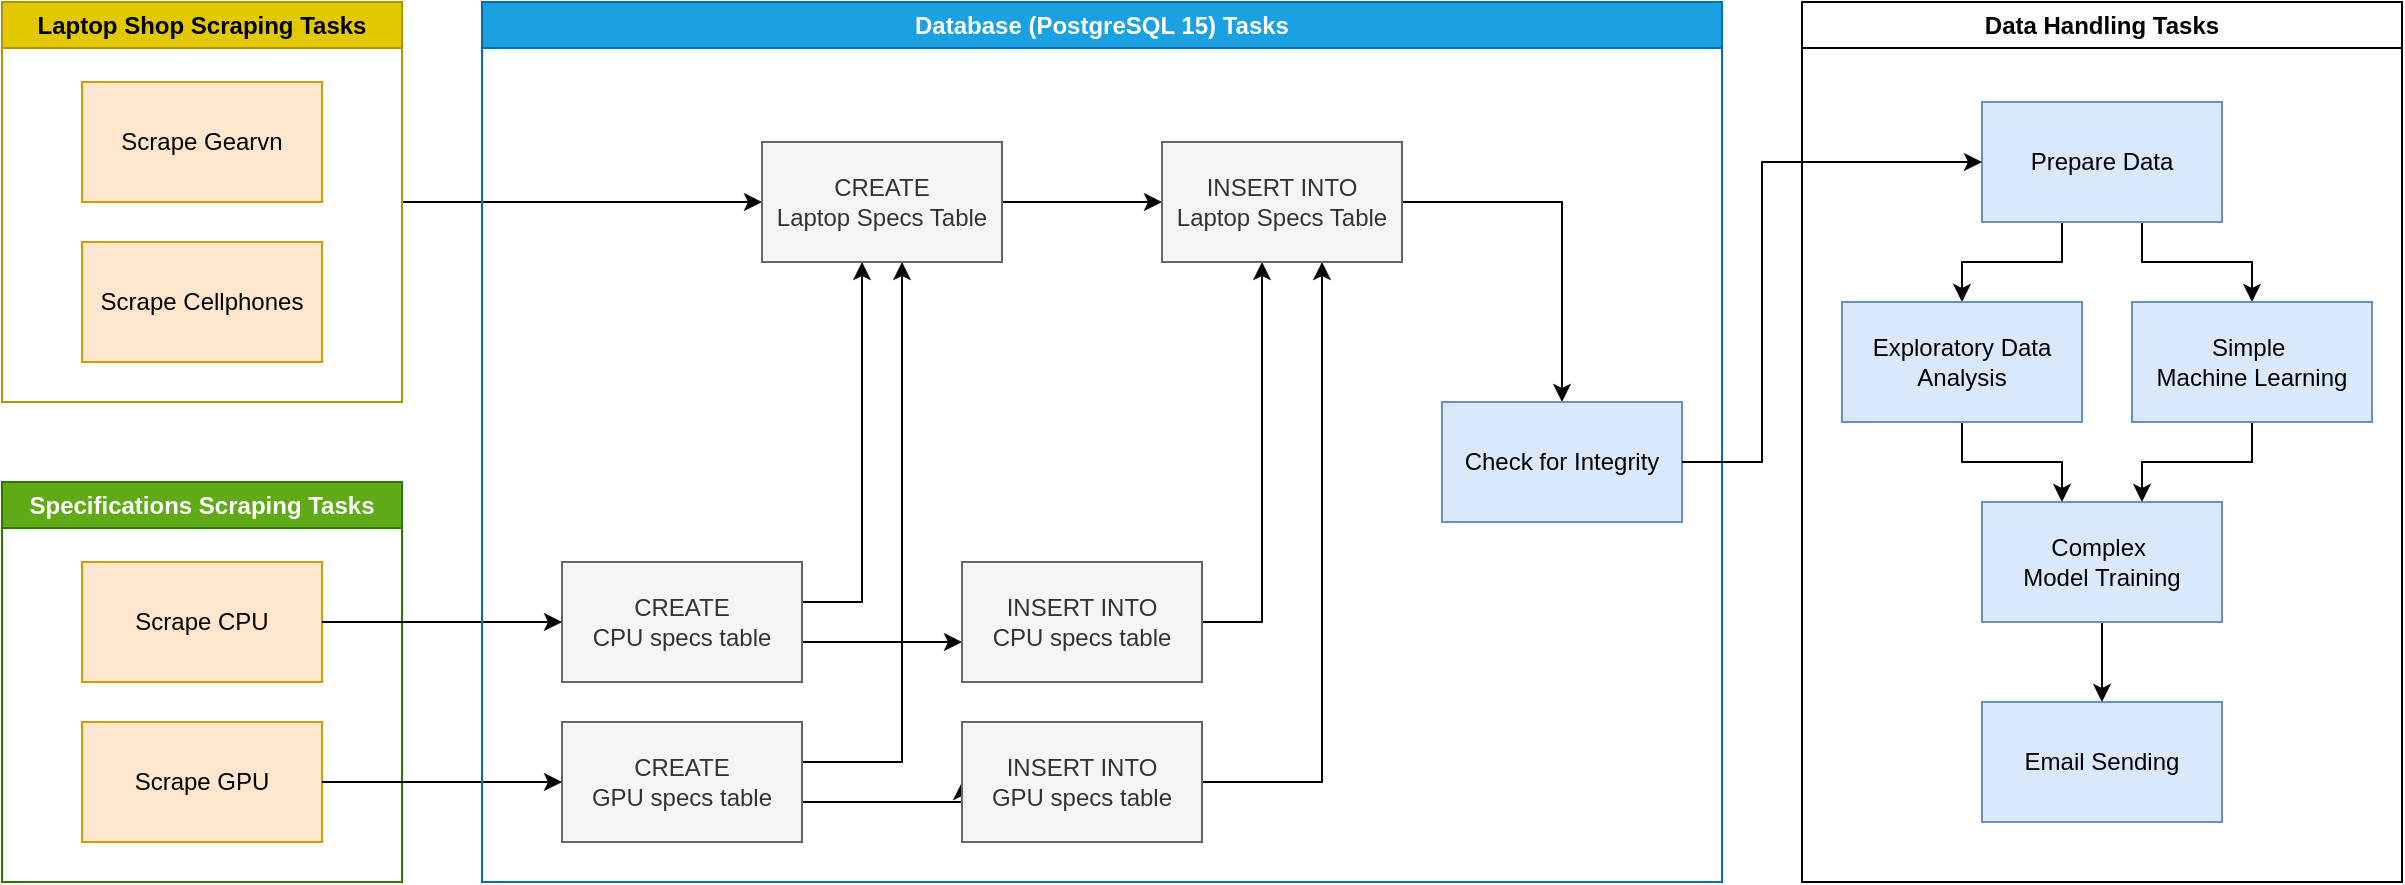 <mxfile version="24.8.3">
  <diagram name="Page-1" id="UADYp8xXtHOBZmsjlVj8">
    <mxGraphModel dx="1478" dy="890" grid="1" gridSize="10" guides="1" tooltips="1" connect="1" arrows="1" fold="1" page="1" pageScale="1" pageWidth="850" pageHeight="1100" math="0" shadow="0">
      <root>
        <mxCell id="0" />
        <mxCell id="1" parent="0" />
        <mxCell id="Oa5XfyWLvtQFPCPY2yAS-26" style="edgeStyle=orthogonalEdgeStyle;rounded=0;orthogonalLoop=1;jettySize=auto;html=1;" parent="1" source="Oa5XfyWLvtQFPCPY2yAS-9" target="Oa5XfyWLvtQFPCPY2yAS-13" edge="1">
          <mxGeometry relative="1" as="geometry" />
        </mxCell>
        <mxCell id="Oa5XfyWLvtQFPCPY2yAS-9" value="&lt;div&gt;Laptop Shop Scraping Tasks&lt;br&gt;&lt;/div&gt;" style="swimlane;whiteSpace=wrap;html=1;fillColor=#e3c800;fontColor=#000000;strokeColor=#B09500;rounded=0;" parent="1" vertex="1">
          <mxGeometry x="200" y="120" width="200" height="200" as="geometry" />
        </mxCell>
        <mxCell id="Oa5XfyWLvtQFPCPY2yAS-2" value="Scrape Cellphones" style="rounded=0;whiteSpace=wrap;html=1;fillColor=#ffe6cc;strokeColor=#d79b00;" parent="Oa5XfyWLvtQFPCPY2yAS-9" vertex="1">
          <mxGeometry x="40" y="120" width="120" height="60" as="geometry" />
        </mxCell>
        <mxCell id="Oa5XfyWLvtQFPCPY2yAS-1" value="Scrape Gearvn" style="rounded=0;whiteSpace=wrap;html=1;fillColor=#ffe6cc;strokeColor=#d79b00;" parent="Oa5XfyWLvtQFPCPY2yAS-9" vertex="1">
          <mxGeometry x="40" y="40" width="120" height="60" as="geometry" />
        </mxCell>
        <mxCell id="Oa5XfyWLvtQFPCPY2yAS-10" value="Specifications Scraping Tasks" style="swimlane;whiteSpace=wrap;html=1;fillColor=#60a917;fontColor=#ffffff;strokeColor=#2D7600;rounded=0;" parent="1" vertex="1">
          <mxGeometry x="200" y="360" width="200" height="200" as="geometry" />
        </mxCell>
        <mxCell id="Oa5XfyWLvtQFPCPY2yAS-11" value="Scrape CPU" style="rounded=0;whiteSpace=wrap;html=1;fillColor=#ffe6cc;strokeColor=#d79b00;" parent="Oa5XfyWLvtQFPCPY2yAS-10" vertex="1">
          <mxGeometry x="40" y="40" width="120" height="60" as="geometry" />
        </mxCell>
        <mxCell id="Oa5XfyWLvtQFPCPY2yAS-12" value="Scrape GPU" style="rounded=0;whiteSpace=wrap;html=1;fillColor=#ffe6cc;strokeColor=#d79b00;" parent="Oa5XfyWLvtQFPCPY2yAS-10" vertex="1">
          <mxGeometry x="40" y="120" width="120" height="60" as="geometry" />
        </mxCell>
        <mxCell id="Oa5XfyWLvtQFPCPY2yAS-28" style="edgeStyle=orthogonalEdgeStyle;rounded=0;orthogonalLoop=1;jettySize=auto;html=1;" parent="1" source="Oa5XfyWLvtQFPCPY2yAS-13" target="Oa5XfyWLvtQFPCPY2yAS-27" edge="1">
          <mxGeometry relative="1" as="geometry" />
        </mxCell>
        <mxCell id="Oa5XfyWLvtQFPCPY2yAS-13" value="&lt;div&gt;CREATE &lt;br&gt;&lt;/div&gt;&lt;div&gt;Laptop Specs Table&lt;/div&gt;" style="rounded=0;whiteSpace=wrap;html=1;fillColor=#f5f5f5;fontColor=#333333;strokeColor=#666666;" parent="1" vertex="1">
          <mxGeometry x="580" y="190" width="120" height="60" as="geometry" />
        </mxCell>
        <mxCell id="Oa5XfyWLvtQFPCPY2yAS-19" value="" style="edgeStyle=orthogonalEdgeStyle;rounded=0;orthogonalLoop=1;jettySize=auto;html=1;" parent="1" source="Oa5XfyWLvtQFPCPY2yAS-14" target="Oa5XfyWLvtQFPCPY2yAS-18" edge="1">
          <mxGeometry relative="1" as="geometry">
            <Array as="points">
              <mxPoint x="640" y="440" />
              <mxPoint x="640" y="440" />
            </Array>
          </mxGeometry>
        </mxCell>
        <mxCell id="Oa5XfyWLvtQFPCPY2yAS-24" style="edgeStyle=orthogonalEdgeStyle;rounded=0;orthogonalLoop=1;jettySize=auto;html=1;exitX=1;exitY=0.5;exitDx=0;exitDy=0;" parent="1" source="Oa5XfyWLvtQFPCPY2yAS-14" target="Oa5XfyWLvtQFPCPY2yAS-13" edge="1">
          <mxGeometry relative="1" as="geometry">
            <Array as="points">
              <mxPoint x="600" y="420" />
              <mxPoint x="630" y="420" />
            </Array>
          </mxGeometry>
        </mxCell>
        <mxCell id="Oa5XfyWLvtQFPCPY2yAS-14" value="CREATE&lt;br&gt;&lt;div&gt;CPU specs table&lt;br&gt;&lt;/div&gt;" style="rounded=0;whiteSpace=wrap;html=1;fillColor=#f5f5f5;fontColor=#333333;strokeColor=#666666;" parent="1" vertex="1">
          <mxGeometry x="480" y="400" width="120" height="60" as="geometry" />
        </mxCell>
        <mxCell id="Oa5XfyWLvtQFPCPY2yAS-21" style="edgeStyle=orthogonalEdgeStyle;rounded=0;orthogonalLoop=1;jettySize=auto;html=1;entryX=0;entryY=0.5;entryDx=0;entryDy=0;" parent="1" source="Oa5XfyWLvtQFPCPY2yAS-15" target="Oa5XfyWLvtQFPCPY2yAS-20" edge="1">
          <mxGeometry relative="1" as="geometry">
            <Array as="points">
              <mxPoint x="680" y="520" />
            </Array>
          </mxGeometry>
        </mxCell>
        <mxCell id="Oa5XfyWLvtQFPCPY2yAS-25" style="edgeStyle=orthogonalEdgeStyle;rounded=0;orthogonalLoop=1;jettySize=auto;html=1;" parent="1" source="Oa5XfyWLvtQFPCPY2yAS-15" target="Oa5XfyWLvtQFPCPY2yAS-13" edge="1">
          <mxGeometry relative="1" as="geometry">
            <Array as="points">
              <mxPoint x="650" y="500" />
            </Array>
          </mxGeometry>
        </mxCell>
        <mxCell id="Oa5XfyWLvtQFPCPY2yAS-15" value="&lt;div&gt;CREATE&lt;br&gt;&lt;/div&gt;&lt;div&gt;GPU specs table&lt;br&gt;&lt;/div&gt;" style="rounded=0;whiteSpace=wrap;html=1;fillColor=#f5f5f5;fontColor=#333333;strokeColor=#666666;" parent="1" vertex="1">
          <mxGeometry x="480" y="480" width="120" height="60" as="geometry" />
        </mxCell>
        <mxCell id="Oa5XfyWLvtQFPCPY2yAS-16" style="edgeStyle=orthogonalEdgeStyle;rounded=0;orthogonalLoop=1;jettySize=auto;html=1;" parent="1" source="Oa5XfyWLvtQFPCPY2yAS-11" target="Oa5XfyWLvtQFPCPY2yAS-14" edge="1">
          <mxGeometry relative="1" as="geometry" />
        </mxCell>
        <mxCell id="Oa5XfyWLvtQFPCPY2yAS-17" style="edgeStyle=orthogonalEdgeStyle;rounded=0;orthogonalLoop=1;jettySize=auto;html=1;" parent="1" source="Oa5XfyWLvtQFPCPY2yAS-12" target="Oa5XfyWLvtQFPCPY2yAS-15" edge="1">
          <mxGeometry relative="1" as="geometry" />
        </mxCell>
        <mxCell id="Oa5XfyWLvtQFPCPY2yAS-29" style="edgeStyle=orthogonalEdgeStyle;rounded=0;orthogonalLoop=1;jettySize=auto;html=1;" parent="1" edge="1">
          <mxGeometry relative="1" as="geometry">
            <mxPoint x="790" y="430" as="sourcePoint" />
            <mxPoint x="830" y="250" as="targetPoint" />
            <Array as="points">
              <mxPoint x="830" y="430" />
            </Array>
          </mxGeometry>
        </mxCell>
        <mxCell id="Oa5XfyWLvtQFPCPY2yAS-18" value="&lt;div&gt;INSERT INTO &lt;br&gt;&lt;/div&gt;&lt;div&gt;CPU specs table&lt;br&gt;&lt;/div&gt;" style="rounded=0;whiteSpace=wrap;html=1;fillColor=#f5f5f5;fontColor=#333333;strokeColor=#666666;" parent="1" vertex="1">
          <mxGeometry x="680" y="400" width="120" height="60" as="geometry" />
        </mxCell>
        <mxCell id="Oa5XfyWLvtQFPCPY2yAS-30" style="edgeStyle=orthogonalEdgeStyle;rounded=0;orthogonalLoop=1;jettySize=auto;html=1;" parent="1" source="Oa5XfyWLvtQFPCPY2yAS-20" target="Oa5XfyWLvtQFPCPY2yAS-27" edge="1">
          <mxGeometry relative="1" as="geometry">
            <Array as="points">
              <mxPoint x="860" y="510" />
            </Array>
          </mxGeometry>
        </mxCell>
        <mxCell id="Oa5XfyWLvtQFPCPY2yAS-20" value="&lt;div&gt;INSERT INTO &lt;br&gt;&lt;/div&gt;&lt;div&gt;GPU specs table&lt;br&gt;&lt;/div&gt;" style="rounded=0;whiteSpace=wrap;html=1;fillColor=#f5f5f5;fontColor=#333333;strokeColor=#666666;" parent="1" vertex="1">
          <mxGeometry x="680" y="480" width="120" height="60" as="geometry" />
        </mxCell>
        <mxCell id="OCUnhHvrf11FkDad2LJc-2" style="edgeStyle=orthogonalEdgeStyle;rounded=0;orthogonalLoop=1;jettySize=auto;html=1;" edge="1" parent="1" source="Oa5XfyWLvtQFPCPY2yAS-27" target="OCUnhHvrf11FkDad2LJc-1">
          <mxGeometry relative="1" as="geometry">
            <Array as="points">
              <mxPoint x="980" y="220" />
            </Array>
          </mxGeometry>
        </mxCell>
        <mxCell id="Oa5XfyWLvtQFPCPY2yAS-27" value="&lt;div&gt;INSERT INTO &lt;br&gt;&lt;/div&gt;&lt;div&gt;Laptop Specs Table&lt;/div&gt;" style="rounded=0;whiteSpace=wrap;html=1;fillColor=#f5f5f5;fontColor=#333333;strokeColor=#666666;" parent="1" vertex="1">
          <mxGeometry x="780" y="190" width="120" height="60" as="geometry" />
        </mxCell>
        <mxCell id="Oa5XfyWLvtQFPCPY2yAS-31" value="Database (PostgreSQL 15) Tasks" style="swimlane;whiteSpace=wrap;html=1;fillColor=#1ba1e2;strokeColor=#006EAF;fontColor=#ffffff;rounded=0;" parent="1" vertex="1">
          <mxGeometry x="440" y="120" width="620" height="440" as="geometry" />
        </mxCell>
        <mxCell id="OCUnhHvrf11FkDad2LJc-1" value="Check for Integrity" style="rounded=0;whiteSpace=wrap;html=1;fillColor=#dae8fc;strokeColor=#6c8ebf;" vertex="1" parent="Oa5XfyWLvtQFPCPY2yAS-31">
          <mxGeometry x="480" y="200" width="120" height="60" as="geometry" />
        </mxCell>
        <mxCell id="Oa5XfyWLvtQFPCPY2yAS-35" value="Data Handling Tasks" style="swimlane;whiteSpace=wrap;html=1;rounded=0;" parent="1" vertex="1">
          <mxGeometry x="1100" y="120" width="300" height="440" as="geometry" />
        </mxCell>
        <mxCell id="Oa5XfyWLvtQFPCPY2yAS-46" style="edgeStyle=orthogonalEdgeStyle;rounded=0;orthogonalLoop=1;jettySize=auto;html=1;" parent="Oa5XfyWLvtQFPCPY2yAS-35" source="Oa5XfyWLvtQFPCPY2yAS-33" target="Oa5XfyWLvtQFPCPY2yAS-38" edge="1">
          <mxGeometry relative="1" as="geometry">
            <Array as="points">
              <mxPoint x="130" y="130" />
              <mxPoint x="80" y="130" />
            </Array>
          </mxGeometry>
        </mxCell>
        <mxCell id="Oa5XfyWLvtQFPCPY2yAS-47" style="edgeStyle=orthogonalEdgeStyle;rounded=0;orthogonalLoop=1;jettySize=auto;html=1;" parent="Oa5XfyWLvtQFPCPY2yAS-35" source="Oa5XfyWLvtQFPCPY2yAS-33" target="Oa5XfyWLvtQFPCPY2yAS-39" edge="1">
          <mxGeometry relative="1" as="geometry">
            <Array as="points">
              <mxPoint x="170" y="130" />
              <mxPoint x="225" y="130" />
            </Array>
          </mxGeometry>
        </mxCell>
        <mxCell id="Oa5XfyWLvtQFPCPY2yAS-33" value="&lt;div&gt;Prepare Data&lt;/div&gt;" style="rounded=0;whiteSpace=wrap;html=1;fillColor=#dae8fc;strokeColor=#6c8ebf;" parent="Oa5XfyWLvtQFPCPY2yAS-35" vertex="1">
          <mxGeometry x="90" y="50" width="120" height="60" as="geometry" />
        </mxCell>
        <mxCell id="Oa5XfyWLvtQFPCPY2yAS-48" style="edgeStyle=orthogonalEdgeStyle;rounded=0;orthogonalLoop=1;jettySize=auto;html=1;" parent="Oa5XfyWLvtQFPCPY2yAS-35" source="Oa5XfyWLvtQFPCPY2yAS-38" target="Oa5XfyWLvtQFPCPY2yAS-43" edge="1">
          <mxGeometry relative="1" as="geometry">
            <Array as="points">
              <mxPoint x="80" y="230" />
              <mxPoint x="130" y="230" />
            </Array>
          </mxGeometry>
        </mxCell>
        <mxCell id="Oa5XfyWLvtQFPCPY2yAS-38" value="Exploratory Data Analysis" style="rounded=0;whiteSpace=wrap;html=1;fillColor=#dae8fc;strokeColor=#6c8ebf;" parent="Oa5XfyWLvtQFPCPY2yAS-35" vertex="1">
          <mxGeometry x="20" y="150" width="120" height="60" as="geometry" />
        </mxCell>
        <mxCell id="Oa5XfyWLvtQFPCPY2yAS-49" style="edgeStyle=orthogonalEdgeStyle;rounded=0;orthogonalLoop=1;jettySize=auto;html=1;" parent="Oa5XfyWLvtQFPCPY2yAS-35" source="Oa5XfyWLvtQFPCPY2yAS-39" target="Oa5XfyWLvtQFPCPY2yAS-43" edge="1">
          <mxGeometry relative="1" as="geometry">
            <Array as="points">
              <mxPoint x="225" y="230" />
              <mxPoint x="170" y="230" />
            </Array>
          </mxGeometry>
        </mxCell>
        <mxCell id="Oa5XfyWLvtQFPCPY2yAS-39" value="&lt;div&gt;Simple&amp;nbsp;&lt;/div&gt;&lt;div&gt;Machine Learning&lt;/div&gt;" style="rounded=0;whiteSpace=wrap;html=1;fillColor=#dae8fc;strokeColor=#6c8ebf;" parent="Oa5XfyWLvtQFPCPY2yAS-35" vertex="1">
          <mxGeometry x="165" y="150" width="120" height="60" as="geometry" />
        </mxCell>
        <mxCell id="Oa5XfyWLvtQFPCPY2yAS-50" style="edgeStyle=orthogonalEdgeStyle;rounded=0;orthogonalLoop=1;jettySize=auto;html=1;" parent="Oa5XfyWLvtQFPCPY2yAS-35" source="Oa5XfyWLvtQFPCPY2yAS-43" target="Oa5XfyWLvtQFPCPY2yAS-44" edge="1">
          <mxGeometry relative="1" as="geometry" />
        </mxCell>
        <mxCell id="Oa5XfyWLvtQFPCPY2yAS-43" value="&lt;div&gt;Complex&amp;nbsp;&lt;/div&gt;&lt;div&gt;Model Training&lt;/div&gt;" style="rounded=0;whiteSpace=wrap;html=1;fillColor=#dae8fc;strokeColor=#6c8ebf;" parent="Oa5XfyWLvtQFPCPY2yAS-35" vertex="1">
          <mxGeometry x="90" y="250" width="120" height="60" as="geometry" />
        </mxCell>
        <mxCell id="Oa5XfyWLvtQFPCPY2yAS-44" value="Email Sending" style="rounded=0;whiteSpace=wrap;html=1;fillColor=#dae8fc;strokeColor=#6c8ebf;" parent="Oa5XfyWLvtQFPCPY2yAS-35" vertex="1">
          <mxGeometry x="90" y="350" width="120" height="60" as="geometry" />
        </mxCell>
        <mxCell id="OCUnhHvrf11FkDad2LJc-3" style="edgeStyle=orthogonalEdgeStyle;rounded=0;orthogonalLoop=1;jettySize=auto;html=1;entryX=0;entryY=0.5;entryDx=0;entryDy=0;" edge="1" parent="1" source="OCUnhHvrf11FkDad2LJc-1" target="Oa5XfyWLvtQFPCPY2yAS-33">
          <mxGeometry relative="1" as="geometry">
            <Array as="points">
              <mxPoint x="1080" y="350" />
              <mxPoint x="1080" y="200" />
            </Array>
          </mxGeometry>
        </mxCell>
      </root>
    </mxGraphModel>
  </diagram>
</mxfile>
